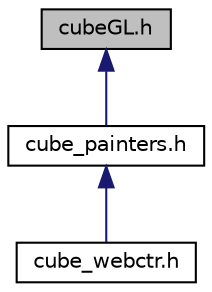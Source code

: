 digraph "cubeGL.h"
{
 // LATEX_PDF_SIZE
  edge [fontname="Helvetica",fontsize="10",labelfontname="Helvetica",labelfontsize="10"];
  node [fontname="Helvetica",fontsize="10",shape=record];
  Node1 [label="cubeGL.h",height=0.2,width=0.4,color="black", fillcolor="grey75", style="filled", fontcolor="black",tooltip="Бібліотека CubeGL – бібліотека для спрощення рисування та підготовки до відображення анімації на куби..."];
  Node1 -> Node2 [dir="back",color="midnightblue",fontsize="10",style="solid"];
  Node2 [label="cube_painters.h",height=0.2,width=0.4,color="black", fillcolor="white", style="filled",URL="$cube__painters_8h.html",tooltip="Бібліотека CubePainers – містить реалізацію всіх анаміційних можливостей кубика."];
  Node2 -> Node3 [dir="back",color="midnightblue",fontsize="10",style="solid"];
  Node3 [label="cube_webctr.h",height=0.2,width=0.4,color="black", fillcolor="white", style="filled",URL="$cube__webctr_8h.html",tooltip="Бібліотека WebCtr – головної управляючої структури, для взаємодії з сервером, підготовкою даних для а..."];
}
